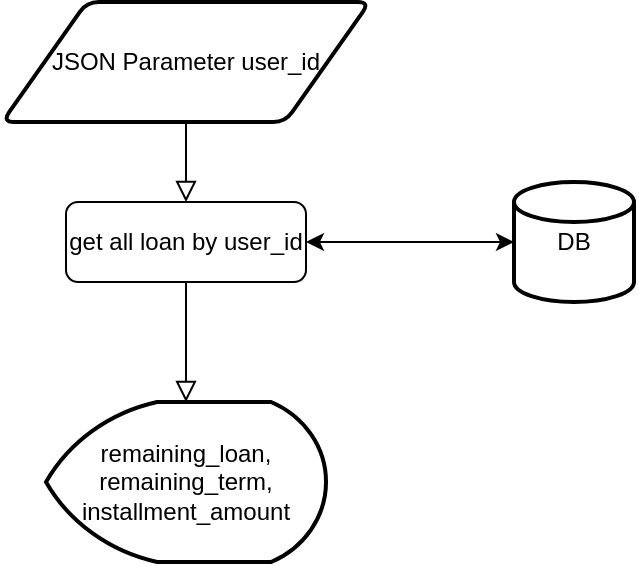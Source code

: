 <mxfile version="20.5.1" type="device"><diagram id="C5RBs43oDa-KdzZeNtuy" name="Page-1"><mxGraphModel dx="868" dy="431" grid="1" gridSize="10" guides="1" tooltips="1" connect="1" arrows="1" fold="1" page="1" pageScale="1" pageWidth="827" pageHeight="1169" math="0" shadow="0"><root><mxCell id="WIyWlLk6GJQsqaUBKTNV-0"/><mxCell id="WIyWlLk6GJQsqaUBKTNV-1" parent="WIyWlLk6GJQsqaUBKTNV-0"/><mxCell id="WIyWlLk6GJQsqaUBKTNV-2" value="" style="rounded=0;html=1;jettySize=auto;orthogonalLoop=1;fontSize=11;endArrow=block;endFill=0;endSize=8;strokeWidth=1;shadow=0;labelBackgroundColor=none;edgeStyle=orthogonalEdgeStyle;exitX=0.5;exitY=1;exitDx=0;exitDy=0;entryX=0.5;entryY=0;entryDx=0;entryDy=0;" parent="WIyWlLk6GJQsqaUBKTNV-1" source="W34Pnd4J6AcG2jowz6f1-2" edge="1"><mxGeometry relative="1" as="geometry"><mxPoint x="220" y="120" as="sourcePoint"/><mxPoint x="220" y="250" as="targetPoint"/></mxGeometry></mxCell><mxCell id="W34Pnd4J6AcG2jowz6f1-1" value="JSON Parameter user_id" style="shape=parallelogram;html=1;strokeWidth=2;perimeter=parallelogramPerimeter;whiteSpace=wrap;rounded=1;arcSize=12;size=0.23;" vertex="1" parent="WIyWlLk6GJQsqaUBKTNV-1"><mxGeometry x="128.13" y="50" width="183.75" height="60" as="geometry"/></mxCell><mxCell id="W34Pnd4J6AcG2jowz6f1-2" value="get all loan by user_id" style="rounded=1;whiteSpace=wrap;html=1;fontSize=12;glass=0;strokeWidth=1;shadow=0;" vertex="1" parent="WIyWlLk6GJQsqaUBKTNV-1"><mxGeometry x="160" y="150" width="120" height="40" as="geometry"/></mxCell><mxCell id="W34Pnd4J6AcG2jowz6f1-3" value="" style="rounded=0;html=1;jettySize=auto;orthogonalLoop=1;fontSize=11;endArrow=block;endFill=0;endSize=8;strokeWidth=1;shadow=0;labelBackgroundColor=none;edgeStyle=orthogonalEdgeStyle;exitX=0.5;exitY=1;exitDx=0;exitDy=0;" edge="1" parent="WIyWlLk6GJQsqaUBKTNV-1" source="W34Pnd4J6AcG2jowz6f1-1" target="W34Pnd4J6AcG2jowz6f1-2"><mxGeometry relative="1" as="geometry"><mxPoint x="230" y="130" as="sourcePoint"/><mxPoint x="230" y="260" as="targetPoint"/></mxGeometry></mxCell><mxCell id="W34Pnd4J6AcG2jowz6f1-12" value="DB" style="strokeWidth=2;html=1;shape=mxgraph.flowchart.database;whiteSpace=wrap;" vertex="1" parent="WIyWlLk6GJQsqaUBKTNV-1"><mxGeometry x="384" y="140" width="60" height="60" as="geometry"/></mxCell><mxCell id="W34Pnd4J6AcG2jowz6f1-14" value="" style="endArrow=classic;startArrow=classic;html=1;rounded=0;exitX=1;exitY=0.5;exitDx=0;exitDy=0;entryX=0;entryY=0.5;entryDx=0;entryDy=0;entryPerimeter=0;" edge="1" parent="WIyWlLk6GJQsqaUBKTNV-1" target="W34Pnd4J6AcG2jowz6f1-12"><mxGeometry width="50" height="50" relative="1" as="geometry"><mxPoint x="280" y="170" as="sourcePoint"/><mxPoint x="440" y="200" as="targetPoint"/></mxGeometry></mxCell><mxCell id="W34Pnd4J6AcG2jowz6f1-15" value="remaining_loan, remaining_term,&lt;br&gt;installment_amount" style="strokeWidth=2;html=1;shape=mxgraph.flowchart.display;whiteSpace=wrap;" vertex="1" parent="WIyWlLk6GJQsqaUBKTNV-1"><mxGeometry x="150" y="250" width="140" height="80" as="geometry"/></mxCell></root></mxGraphModel></diagram></mxfile>